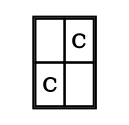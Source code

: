 digraph G {
node [shape=plaintext]
a [label=<
<table border='1' cellborder='1' cellspacing='0'>
<tr><td></td><td>c</td></tr>
<tr><td>c</td><td></td></tr>
</table>>];
}
